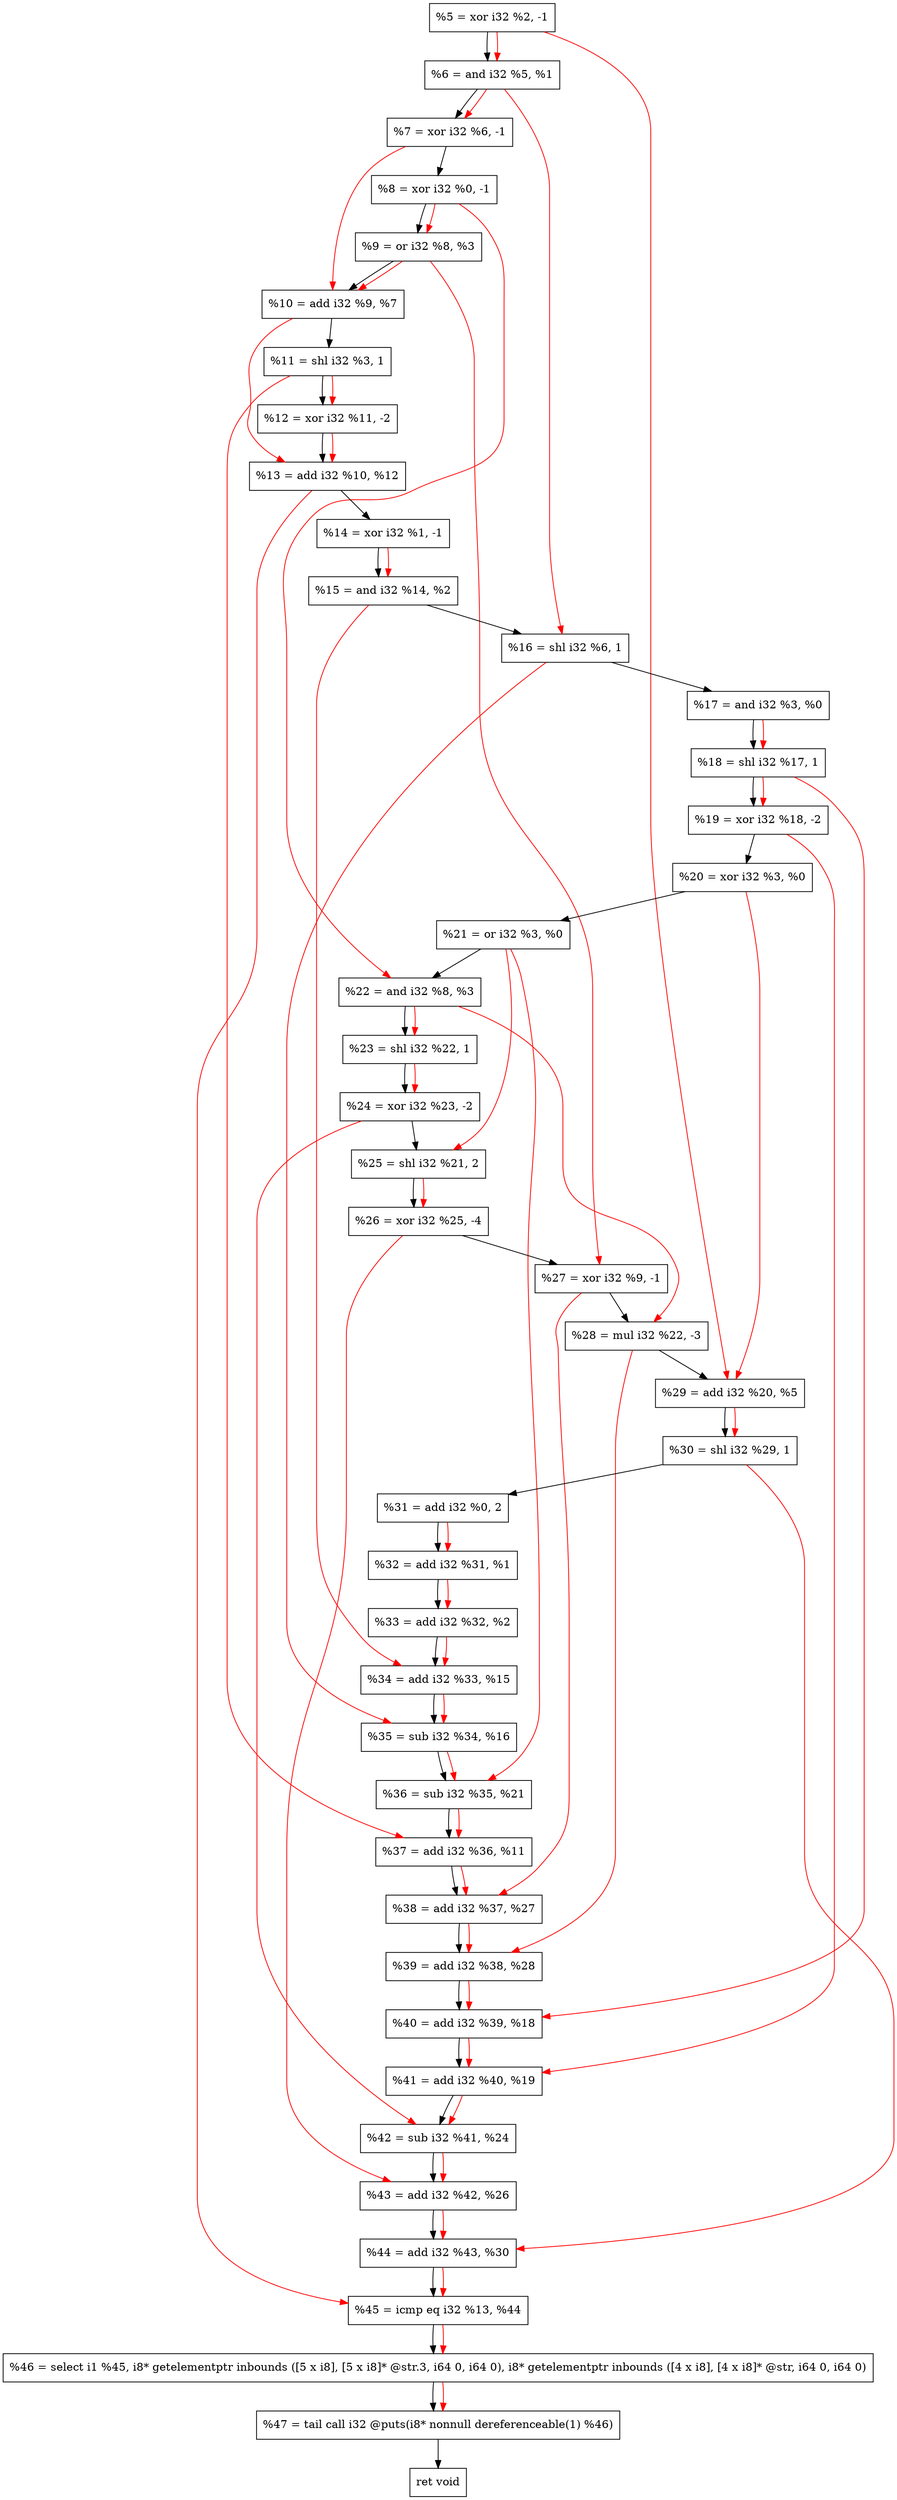 digraph "DFG for'crackme' function" {
	Node0x1888150[shape=record, label="  %5 = xor i32 %2, -1"];
	Node0x18881c0[shape=record, label="  %6 = and i32 %5, %1"];
	Node0x1888230[shape=record, label="  %7 = xor i32 %6, -1"];
	Node0x18882a0[shape=record, label="  %8 = xor i32 %0, -1"];
	Node0x1888310[shape=record, label="  %9 = or i32 %8, %3"];
	Node0x1888380[shape=record, label="  %10 = add i32 %9, %7"];
	Node0x1888420[shape=record, label="  %11 = shl i32 %3, 1"];
	Node0x18884c0[shape=record, label="  %12 = xor i32 %11, -2"];
	Node0x1888530[shape=record, label="  %13 = add i32 %10, %12"];
	Node0x18885a0[shape=record, label="  %14 = xor i32 %1, -1"];
	Node0x1888610[shape=record, label="  %15 = and i32 %14, %2"];
	Node0x1888680[shape=record, label="  %16 = shl i32 %6, 1"];
	Node0x18886f0[shape=record, label="  %17 = and i32 %3, %0"];
	Node0x1888760[shape=record, label="  %18 = shl i32 %17, 1"];
	Node0x18887d0[shape=record, label="  %19 = xor i32 %18, -2"];
	Node0x1888840[shape=record, label="  %20 = xor i32 %3, %0"];
	Node0x18888b0[shape=record, label="  %21 = or i32 %3, %0"];
	Node0x1888920[shape=record, label="  %22 = and i32 %8, %3"];
	Node0x1888990[shape=record, label="  %23 = shl i32 %22, 1"];
	Node0x1888a00[shape=record, label="  %24 = xor i32 %23, -2"];
	Node0x1888aa0[shape=record, label="  %25 = shl i32 %21, 2"];
	Node0x1888b40[shape=record, label="  %26 = xor i32 %25, -4"];
	Node0x1888bb0[shape=record, label="  %27 = xor i32 %9, -1"];
	Node0x1888c50[shape=record, label="  %28 = mul i32 %22, -3"];
	Node0x1888cc0[shape=record, label="  %29 = add i32 %20, %5"];
	Node0x1888d30[shape=record, label="  %30 = shl i32 %29, 1"];
	Node0x1888da0[shape=record, label="  %31 = add i32 %0, 2"];
	Node0x1888e10[shape=record, label="  %32 = add i32 %31, %1"];
	Node0x1889090[shape=record, label="  %33 = add i32 %32, %2"];
	Node0x1889100[shape=record, label="  %34 = add i32 %33, %15"];
	Node0x1889170[shape=record, label="  %35 = sub i32 %34, %16"];
	Node0x18891e0[shape=record, label="  %36 = sub i32 %35, %21"];
	Node0x1889250[shape=record, label="  %37 = add i32 %36, %11"];
	Node0x18892c0[shape=record, label="  %38 = add i32 %37, %27"];
	Node0x1889330[shape=record, label="  %39 = add i32 %38, %28"];
	Node0x18893a0[shape=record, label="  %40 = add i32 %39, %18"];
	Node0x1889410[shape=record, label="  %41 = add i32 %40, %19"];
	Node0x1889480[shape=record, label="  %42 = sub i32 %41, %24"];
	Node0x18894f0[shape=record, label="  %43 = add i32 %42, %26"];
	Node0x1889560[shape=record, label="  %44 = add i32 %43, %30"];
	Node0x18895d0[shape=record, label="  %45 = icmp eq i32 %13, %44"];
	Node0x1828268[shape=record, label="  %46 = select i1 %45, i8* getelementptr inbounds ([5 x i8], [5 x i8]* @str.3, i64 0, i64 0), i8* getelementptr inbounds ([4 x i8], [4 x i8]* @str, i64 0, i64 0)"];
	Node0x1889a70[shape=record, label="  %47 = tail call i32 @puts(i8* nonnull dereferenceable(1) %46)"];
	Node0x1889ac0[shape=record, label="  ret void"];
	Node0x1888150 -> Node0x18881c0;
	Node0x18881c0 -> Node0x1888230;
	Node0x1888230 -> Node0x18882a0;
	Node0x18882a0 -> Node0x1888310;
	Node0x1888310 -> Node0x1888380;
	Node0x1888380 -> Node0x1888420;
	Node0x1888420 -> Node0x18884c0;
	Node0x18884c0 -> Node0x1888530;
	Node0x1888530 -> Node0x18885a0;
	Node0x18885a0 -> Node0x1888610;
	Node0x1888610 -> Node0x1888680;
	Node0x1888680 -> Node0x18886f0;
	Node0x18886f0 -> Node0x1888760;
	Node0x1888760 -> Node0x18887d0;
	Node0x18887d0 -> Node0x1888840;
	Node0x1888840 -> Node0x18888b0;
	Node0x18888b0 -> Node0x1888920;
	Node0x1888920 -> Node0x1888990;
	Node0x1888990 -> Node0x1888a00;
	Node0x1888a00 -> Node0x1888aa0;
	Node0x1888aa0 -> Node0x1888b40;
	Node0x1888b40 -> Node0x1888bb0;
	Node0x1888bb0 -> Node0x1888c50;
	Node0x1888c50 -> Node0x1888cc0;
	Node0x1888cc0 -> Node0x1888d30;
	Node0x1888d30 -> Node0x1888da0;
	Node0x1888da0 -> Node0x1888e10;
	Node0x1888e10 -> Node0x1889090;
	Node0x1889090 -> Node0x1889100;
	Node0x1889100 -> Node0x1889170;
	Node0x1889170 -> Node0x18891e0;
	Node0x18891e0 -> Node0x1889250;
	Node0x1889250 -> Node0x18892c0;
	Node0x18892c0 -> Node0x1889330;
	Node0x1889330 -> Node0x18893a0;
	Node0x18893a0 -> Node0x1889410;
	Node0x1889410 -> Node0x1889480;
	Node0x1889480 -> Node0x18894f0;
	Node0x18894f0 -> Node0x1889560;
	Node0x1889560 -> Node0x18895d0;
	Node0x18895d0 -> Node0x1828268;
	Node0x1828268 -> Node0x1889a70;
	Node0x1889a70 -> Node0x1889ac0;
edge [color=red]
	Node0x1888150 -> Node0x18881c0;
	Node0x18881c0 -> Node0x1888230;
	Node0x18882a0 -> Node0x1888310;
	Node0x1888310 -> Node0x1888380;
	Node0x1888230 -> Node0x1888380;
	Node0x1888420 -> Node0x18884c0;
	Node0x1888380 -> Node0x1888530;
	Node0x18884c0 -> Node0x1888530;
	Node0x18885a0 -> Node0x1888610;
	Node0x18881c0 -> Node0x1888680;
	Node0x18886f0 -> Node0x1888760;
	Node0x1888760 -> Node0x18887d0;
	Node0x18882a0 -> Node0x1888920;
	Node0x1888920 -> Node0x1888990;
	Node0x1888990 -> Node0x1888a00;
	Node0x18888b0 -> Node0x1888aa0;
	Node0x1888aa0 -> Node0x1888b40;
	Node0x1888310 -> Node0x1888bb0;
	Node0x1888920 -> Node0x1888c50;
	Node0x1888840 -> Node0x1888cc0;
	Node0x1888150 -> Node0x1888cc0;
	Node0x1888cc0 -> Node0x1888d30;
	Node0x1888da0 -> Node0x1888e10;
	Node0x1888e10 -> Node0x1889090;
	Node0x1889090 -> Node0x1889100;
	Node0x1888610 -> Node0x1889100;
	Node0x1889100 -> Node0x1889170;
	Node0x1888680 -> Node0x1889170;
	Node0x1889170 -> Node0x18891e0;
	Node0x18888b0 -> Node0x18891e0;
	Node0x18891e0 -> Node0x1889250;
	Node0x1888420 -> Node0x1889250;
	Node0x1889250 -> Node0x18892c0;
	Node0x1888bb0 -> Node0x18892c0;
	Node0x18892c0 -> Node0x1889330;
	Node0x1888c50 -> Node0x1889330;
	Node0x1889330 -> Node0x18893a0;
	Node0x1888760 -> Node0x18893a0;
	Node0x18893a0 -> Node0x1889410;
	Node0x18887d0 -> Node0x1889410;
	Node0x1889410 -> Node0x1889480;
	Node0x1888a00 -> Node0x1889480;
	Node0x1889480 -> Node0x18894f0;
	Node0x1888b40 -> Node0x18894f0;
	Node0x18894f0 -> Node0x1889560;
	Node0x1888d30 -> Node0x1889560;
	Node0x1888530 -> Node0x18895d0;
	Node0x1889560 -> Node0x18895d0;
	Node0x18895d0 -> Node0x1828268;
	Node0x1828268 -> Node0x1889a70;
}
